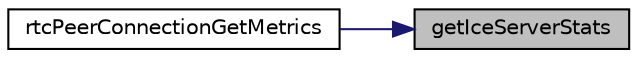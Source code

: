 digraph "getIceServerStats"
{
 // LATEX_PDF_SIZE
  edge [fontname="Helvetica",fontsize="10",labelfontname="Helvetica",labelfontsize="10"];
  node [fontname="Helvetica",fontsize="10",shape=record];
  rankdir="RL";
  Node1 [label="getIceServerStats",height=0.2,width=0.4,color="black", fillcolor="grey75", style="filled", fontcolor="black",tooltip="Get specific ICE server stats getIceServerStats will return stats for a specific server...."];
  Node1 -> Node2 [dir="back",color="midnightblue",fontsize="10",style="solid",fontname="Helvetica"];
  Node2 [label="rtcPeerConnectionGetMetrics",height=0.2,width=0.4,color="black", fillcolor="white", style="filled",URL="$group__PublicMemberFunctions.html#ga469e0f69e03630ad5b03d8921afd62be",tooltip="Get the relevant/all metrics based on the RTCStatsType field. This does not include any signaling rel..."];
}
